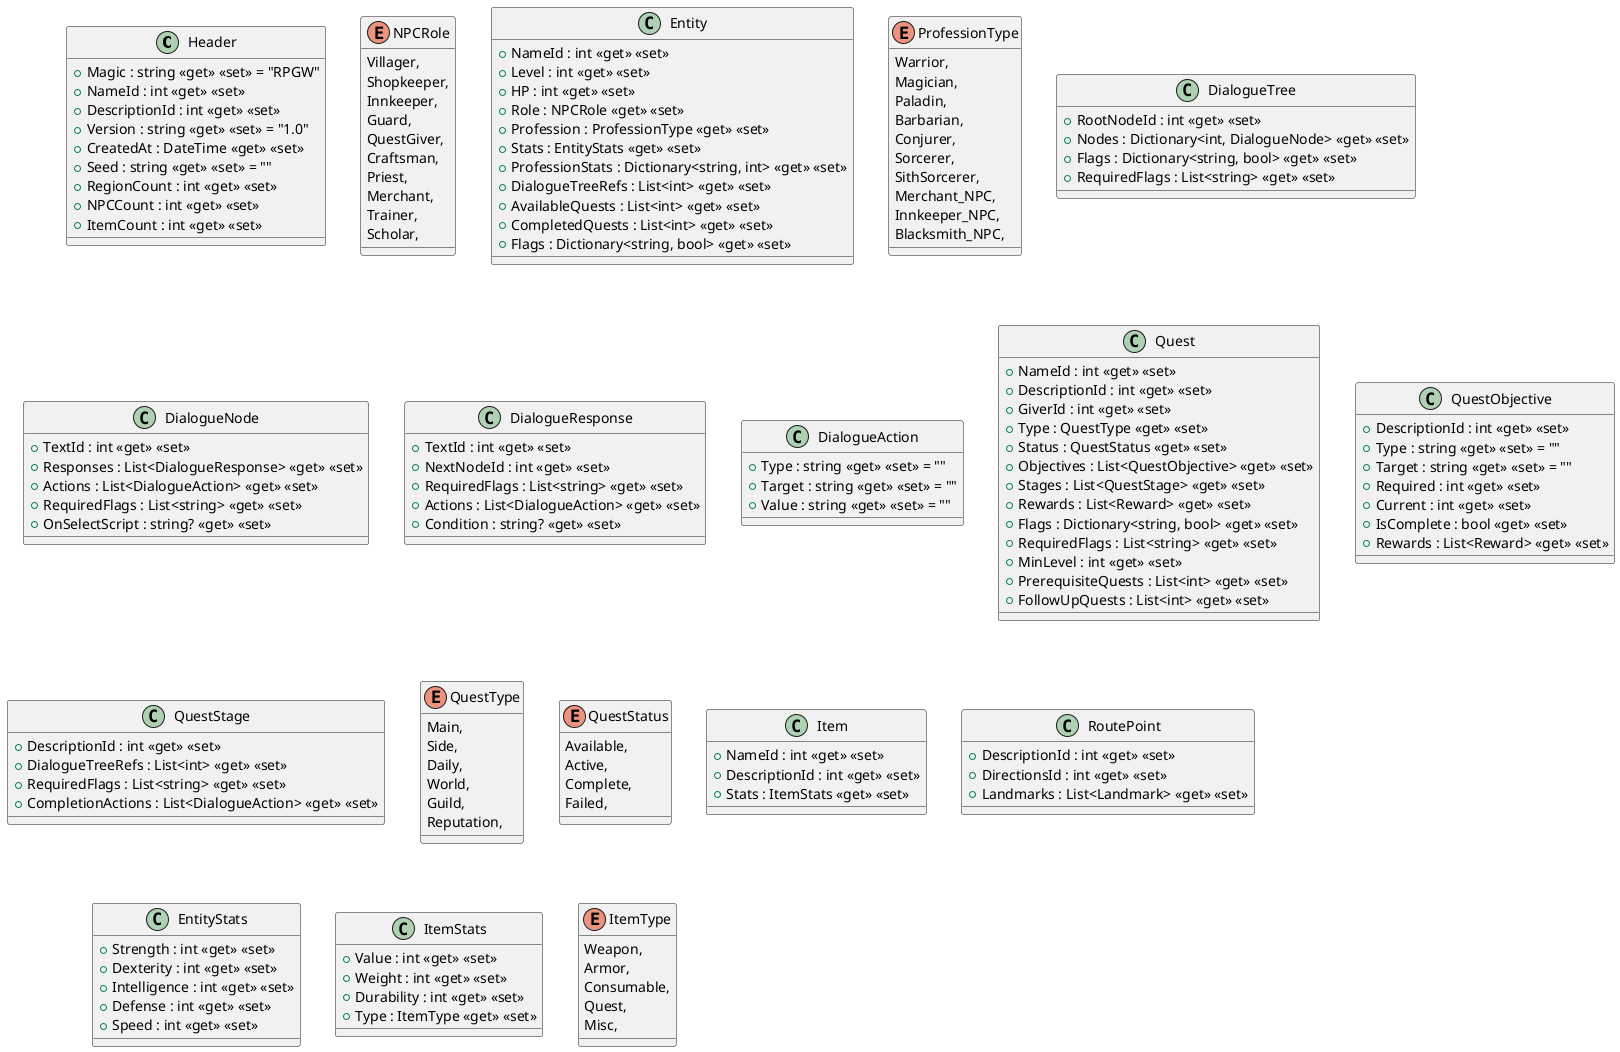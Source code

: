 @startuml
class Header {
    + Magic : string <<get>> <<set>> = "RPGW"
    + NameId : int <<get>> <<set>>
    + DescriptionId : int <<get>> <<set>>
    + Version : string <<get>> <<set>> = "1.0"
    + CreatedAt : DateTime <<get>> <<set>>
    + Seed : string <<get>> <<set>> = ""
    + RegionCount : int <<get>> <<set>>
    + NPCCount : int <<get>> <<set>>
    + ItemCount : int <<get>> <<set>>
}
enum NPCRole {
    Villager,
    Shopkeeper,
    Innkeeper,
    Guard,
    QuestGiver,
    Craftsman,
    Priest,
    Merchant,
    Trainer,
    Scholar,
}
class Entity {
    + NameId : int <<get>> <<set>>
    + Level : int <<get>> <<set>>
    + HP : int <<get>> <<set>>
    + Role : NPCRole <<get>> <<set>>
    + Profession : ProfessionType <<get>> <<set>>
    + Stats : EntityStats <<get>> <<set>>
    + ProfessionStats : Dictionary<string, int> <<get>> <<set>>
    + DialogueTreeRefs : List<int> <<get>> <<set>>
    + AvailableQuests : List<int> <<get>> <<set>>
    + CompletedQuests : List<int> <<get>> <<set>>
    + Flags : Dictionary<string, bool> <<get>> <<set>>
}
enum ProfessionType {
    Warrior,
    Magician,
    Paladin,
    Barbarian,
    Conjurer,
    Sorcerer,
    SithSorcerer,
    Merchant_NPC,
    Innkeeper_NPC,
    Blacksmith_NPC,
}
class DialogueTree {
    + RootNodeId : int <<get>> <<set>>
    + Nodes : Dictionary<int, DialogueNode> <<get>> <<set>>
    + Flags : Dictionary<string, bool> <<get>> <<set>>
    + RequiredFlags : List<string> <<get>> <<set>>
}
class DialogueNode {
    + TextId : int <<get>> <<set>>
    + Responses : List<DialogueResponse> <<get>> <<set>>
    + Actions : List<DialogueAction> <<get>> <<set>>
    + RequiredFlags : List<string> <<get>> <<set>>
    + OnSelectScript : string? <<get>> <<set>>
}
class DialogueResponse {
    + TextId : int <<get>> <<set>>
    + NextNodeId : int <<get>> <<set>>
    + RequiredFlags : List<string> <<get>> <<set>>
    + Actions : List<DialogueAction> <<get>> <<set>>
    + Condition : string? <<get>> <<set>>
}
class DialogueAction {
    + Type : string <<get>> <<set>> = ""
    + Target : string <<get>> <<set>> = ""
    + Value : string <<get>> <<set>> = ""
}
class Quest {
    + NameId : int <<get>> <<set>>
    + DescriptionId : int <<get>> <<set>>
    + GiverId : int <<get>> <<set>>
    + Type : QuestType <<get>> <<set>>
    + Status : QuestStatus <<get>> <<set>>
    + Objectives : List<QuestObjective> <<get>> <<set>>
    + Stages : List<QuestStage> <<get>> <<set>>
    + Rewards : List<Reward> <<get>> <<set>>
    + Flags : Dictionary<string, bool> <<get>> <<set>>
    + RequiredFlags : List<string> <<get>> <<set>>
    + MinLevel : int <<get>> <<set>>
    + PrerequisiteQuests : List<int> <<get>> <<set>>
    + FollowUpQuests : List<int> <<get>> <<set>>
}
class QuestObjective {
    + DescriptionId : int <<get>> <<set>>
    + Type : string <<get>> <<set>> = ""
    + Target : string <<get>> <<set>> = ""
    + Required : int <<get>> <<set>>
    + Current : int <<get>> <<set>>
    + IsComplete : bool <<get>> <<set>>
    + Rewards : List<Reward> <<get>> <<set>>
}
class QuestStage {
    + DescriptionId : int <<get>> <<set>>
    + DialogueTreeRefs : List<int> <<get>> <<set>>
    + RequiredFlags : List<string> <<get>> <<set>>
    + CompletionActions : List<DialogueAction> <<get>> <<set>>
}
enum QuestType {
    Main,
    Side,
    Daily,
    World,
    Guild,
    Reputation,
}
enum QuestStatus {
    Available,
    Active,
    Complete,
    Failed,
}
class Item {
    + NameId : int <<get>> <<set>>
    + DescriptionId : int <<get>> <<set>>
    + Stats : ItemStats <<get>> <<set>>
}
class RoutePoint {
    + DescriptionId : int <<get>> <<set>>
    + DirectionsId : int <<get>> <<set>>
    + Landmarks : List<Landmark> <<get>> <<set>>
}
class EntityStats {
    + Strength : int <<get>> <<set>>
    + Dexterity : int <<get>> <<set>>
    + Intelligence : int <<get>> <<set>>
    + Defense : int <<get>> <<set>>
    + Speed : int <<get>> <<set>>
}
class ItemStats {
    + Value : int <<get>> <<set>>
    + Weight : int <<get>> <<set>>
    + Durability : int <<get>> <<set>>
    + Type : ItemType <<get>> <<set>>
}
enum ItemType {
    Weapon,
    Armor,
    Consumable,
    Quest,
    Misc,
}
@enduml
